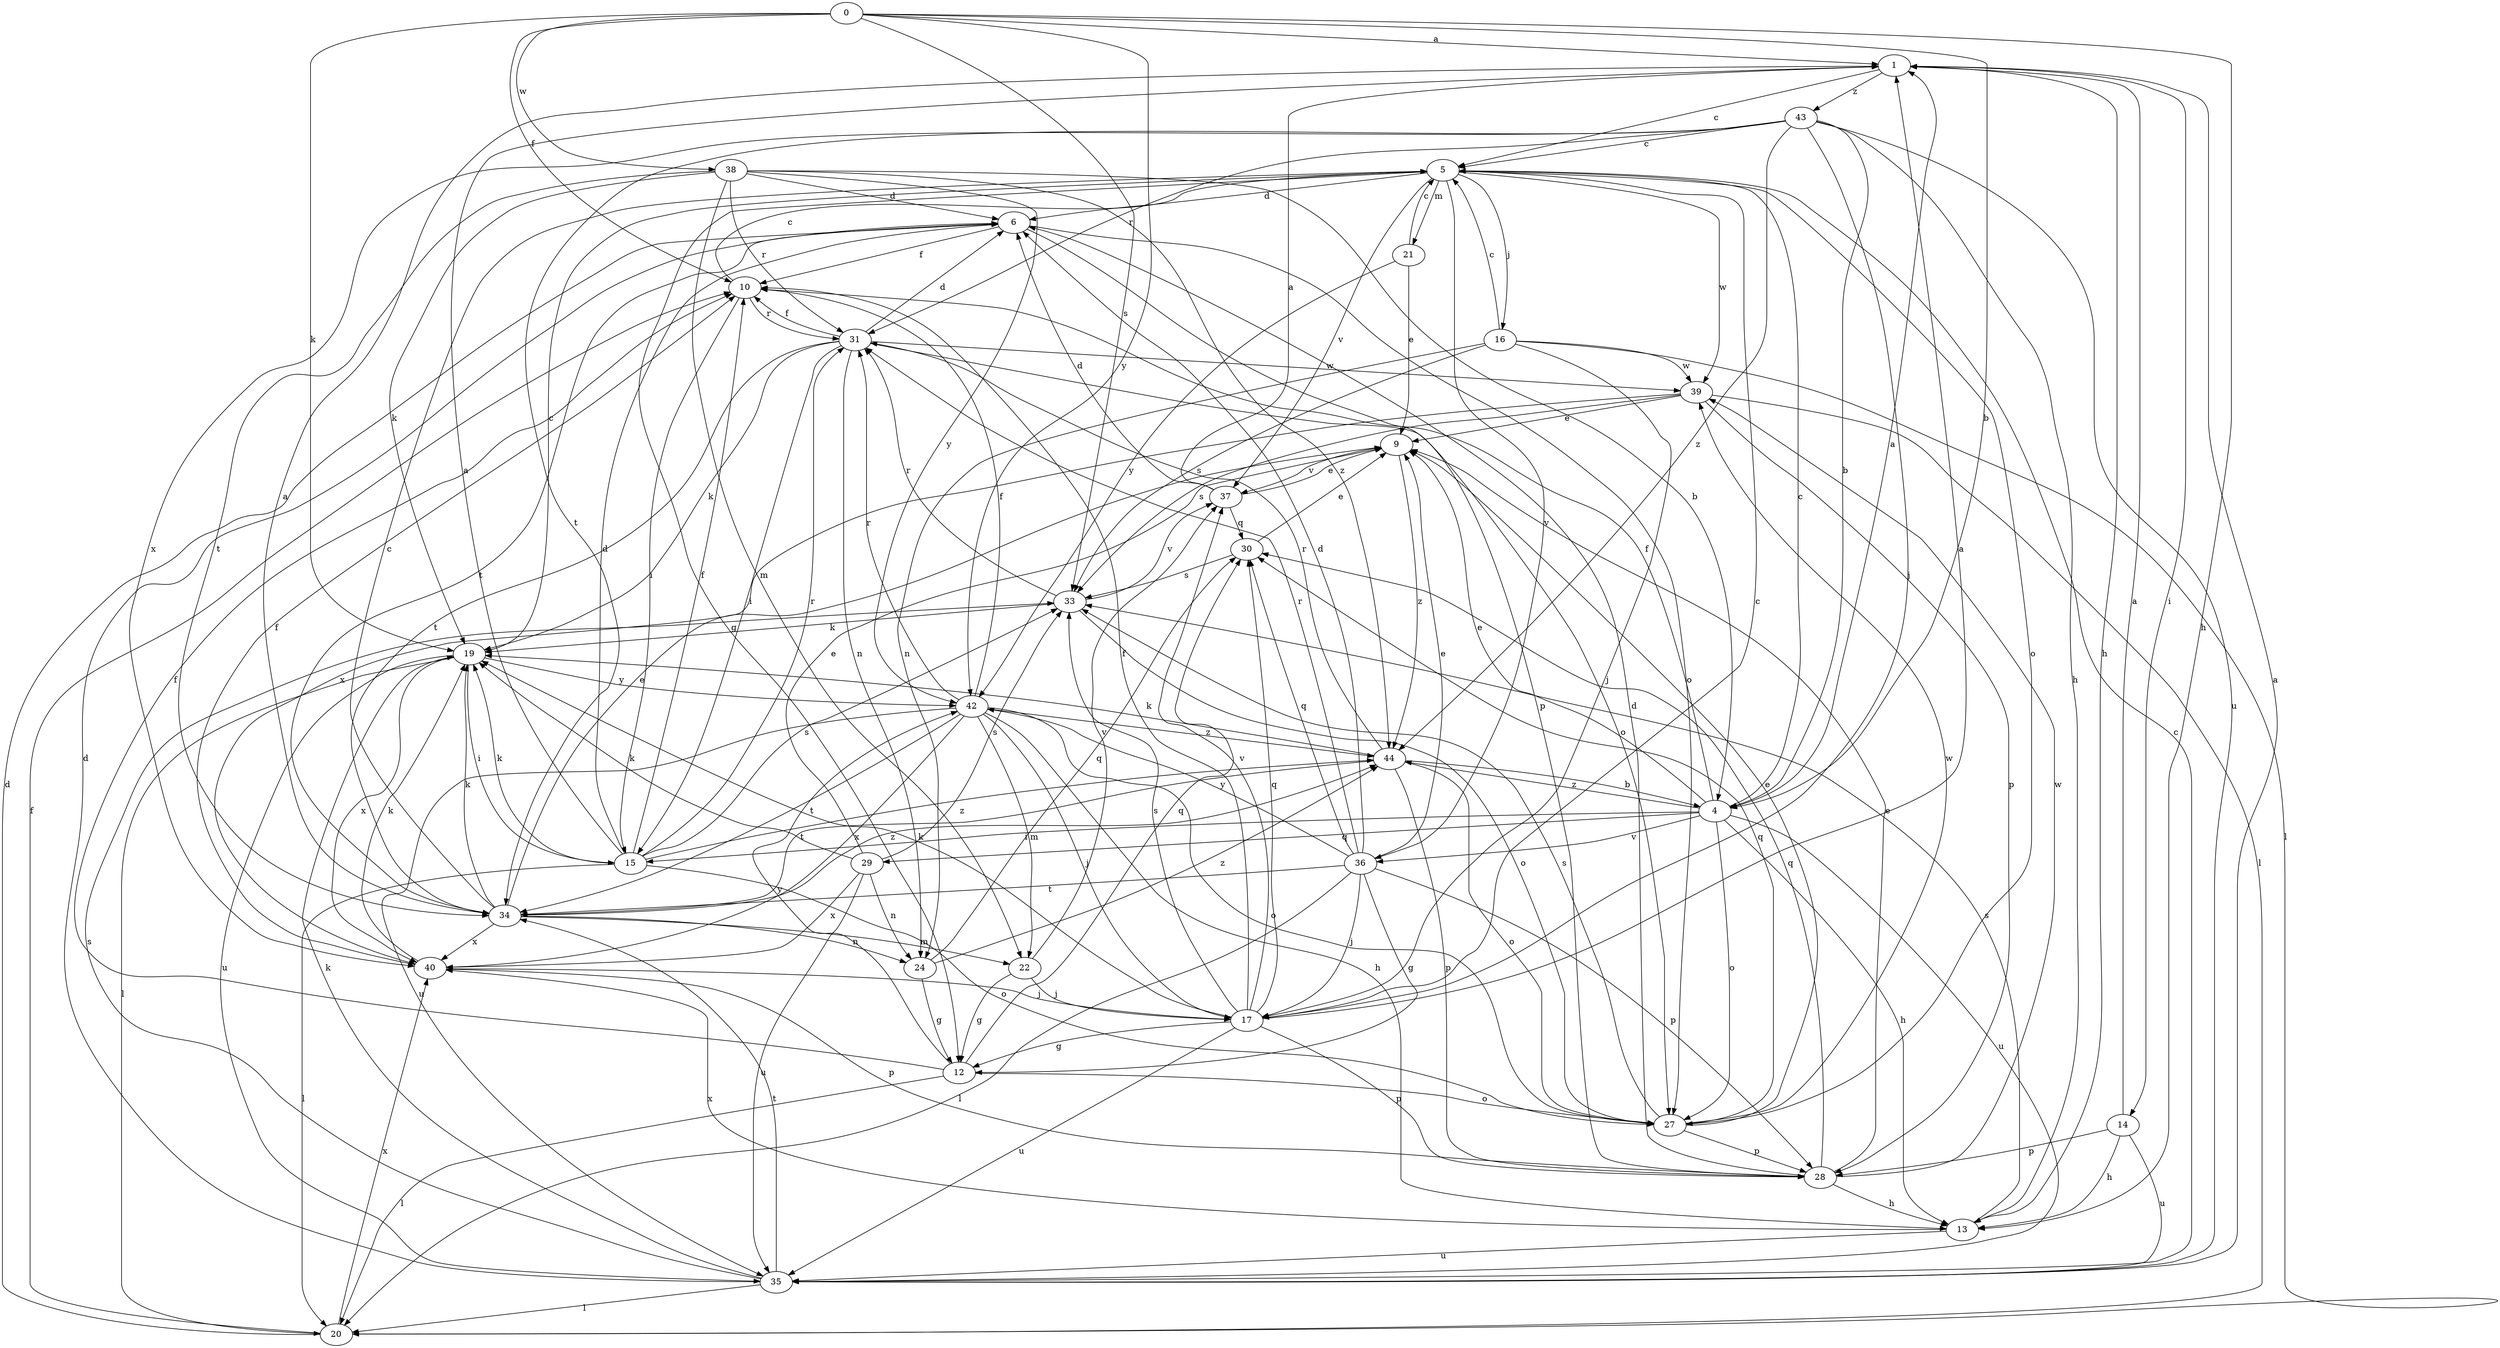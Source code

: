 strict digraph  {
0;
1;
4;
5;
6;
9;
10;
12;
13;
14;
15;
16;
17;
19;
20;
21;
22;
24;
27;
28;
29;
30;
31;
33;
34;
35;
36;
37;
38;
39;
40;
42;
43;
44;
0 -> 1  [label=a];
0 -> 4  [label=b];
0 -> 10  [label=f];
0 -> 13  [label=h];
0 -> 19  [label=k];
0 -> 33  [label=s];
0 -> 38  [label=w];
0 -> 42  [label=y];
1 -> 5  [label=c];
1 -> 13  [label=h];
1 -> 14  [label=i];
1 -> 43  [label=z];
4 -> 1  [label=a];
4 -> 5  [label=c];
4 -> 9  [label=e];
4 -> 10  [label=f];
4 -> 13  [label=h];
4 -> 15  [label=i];
4 -> 27  [label=o];
4 -> 29  [label=q];
4 -> 35  [label=u];
4 -> 36  [label=v];
4 -> 44  [label=z];
5 -> 6  [label=d];
5 -> 12  [label=g];
5 -> 16  [label=j];
5 -> 21  [label=m];
5 -> 27  [label=o];
5 -> 36  [label=v];
5 -> 37  [label=v];
5 -> 39  [label=w];
6 -> 10  [label=f];
6 -> 27  [label=o];
6 -> 28  [label=p];
6 -> 34  [label=t];
9 -> 37  [label=v];
9 -> 44  [label=z];
10 -> 5  [label=c];
10 -> 15  [label=i];
10 -> 31  [label=r];
12 -> 10  [label=f];
12 -> 20  [label=l];
12 -> 27  [label=o];
12 -> 30  [label=q];
12 -> 42  [label=y];
13 -> 33  [label=s];
13 -> 35  [label=u];
13 -> 40  [label=x];
14 -> 1  [label=a];
14 -> 13  [label=h];
14 -> 28  [label=p];
14 -> 35  [label=u];
15 -> 1  [label=a];
15 -> 6  [label=d];
15 -> 10  [label=f];
15 -> 19  [label=k];
15 -> 20  [label=l];
15 -> 27  [label=o];
15 -> 31  [label=r];
15 -> 33  [label=s];
15 -> 44  [label=z];
16 -> 5  [label=c];
16 -> 17  [label=j];
16 -> 20  [label=l];
16 -> 24  [label=n];
16 -> 33  [label=s];
16 -> 39  [label=w];
17 -> 1  [label=a];
17 -> 5  [label=c];
17 -> 10  [label=f];
17 -> 12  [label=g];
17 -> 19  [label=k];
17 -> 28  [label=p];
17 -> 30  [label=q];
17 -> 33  [label=s];
17 -> 35  [label=u];
17 -> 37  [label=v];
19 -> 5  [label=c];
19 -> 15  [label=i];
19 -> 20  [label=l];
19 -> 35  [label=u];
19 -> 40  [label=x];
19 -> 42  [label=y];
20 -> 6  [label=d];
20 -> 10  [label=f];
20 -> 40  [label=x];
21 -> 5  [label=c];
21 -> 9  [label=e];
21 -> 42  [label=y];
22 -> 12  [label=g];
22 -> 17  [label=j];
22 -> 37  [label=v];
24 -> 12  [label=g];
24 -> 30  [label=q];
24 -> 44  [label=z];
27 -> 9  [label=e];
27 -> 28  [label=p];
27 -> 30  [label=q];
27 -> 33  [label=s];
27 -> 39  [label=w];
28 -> 6  [label=d];
28 -> 9  [label=e];
28 -> 13  [label=h];
28 -> 30  [label=q];
28 -> 39  [label=w];
29 -> 9  [label=e];
29 -> 19  [label=k];
29 -> 24  [label=n];
29 -> 33  [label=s];
29 -> 35  [label=u];
29 -> 40  [label=x];
30 -> 9  [label=e];
30 -> 33  [label=s];
31 -> 6  [label=d];
31 -> 10  [label=f];
31 -> 15  [label=i];
31 -> 19  [label=k];
31 -> 24  [label=n];
31 -> 27  [label=o];
31 -> 34  [label=t];
31 -> 39  [label=w];
33 -> 19  [label=k];
33 -> 27  [label=o];
33 -> 31  [label=r];
33 -> 37  [label=v];
34 -> 1  [label=a];
34 -> 5  [label=c];
34 -> 9  [label=e];
34 -> 19  [label=k];
34 -> 22  [label=m];
34 -> 24  [label=n];
34 -> 40  [label=x];
34 -> 44  [label=z];
35 -> 1  [label=a];
35 -> 5  [label=c];
35 -> 6  [label=d];
35 -> 19  [label=k];
35 -> 20  [label=l];
35 -> 33  [label=s];
35 -> 34  [label=t];
36 -> 6  [label=d];
36 -> 9  [label=e];
36 -> 12  [label=g];
36 -> 17  [label=j];
36 -> 20  [label=l];
36 -> 28  [label=p];
36 -> 30  [label=q];
36 -> 31  [label=r];
36 -> 34  [label=t];
36 -> 42  [label=y];
37 -> 1  [label=a];
37 -> 6  [label=d];
37 -> 9  [label=e];
37 -> 30  [label=q];
38 -> 4  [label=b];
38 -> 6  [label=d];
38 -> 19  [label=k];
38 -> 22  [label=m];
38 -> 31  [label=r];
38 -> 34  [label=t];
38 -> 42  [label=y];
38 -> 44  [label=z];
39 -> 9  [label=e];
39 -> 20  [label=l];
39 -> 28  [label=p];
39 -> 33  [label=s];
39 -> 40  [label=x];
40 -> 10  [label=f];
40 -> 17  [label=j];
40 -> 19  [label=k];
40 -> 28  [label=p];
42 -> 10  [label=f];
42 -> 13  [label=h];
42 -> 17  [label=j];
42 -> 22  [label=m];
42 -> 27  [label=o];
42 -> 31  [label=r];
42 -> 34  [label=t];
42 -> 35  [label=u];
42 -> 40  [label=x];
42 -> 44  [label=z];
43 -> 4  [label=b];
43 -> 5  [label=c];
43 -> 13  [label=h];
43 -> 17  [label=j];
43 -> 31  [label=r];
43 -> 34  [label=t];
43 -> 35  [label=u];
43 -> 40  [label=x];
43 -> 44  [label=z];
44 -> 4  [label=b];
44 -> 19  [label=k];
44 -> 27  [label=o];
44 -> 28  [label=p];
44 -> 31  [label=r];
44 -> 34  [label=t];
}

